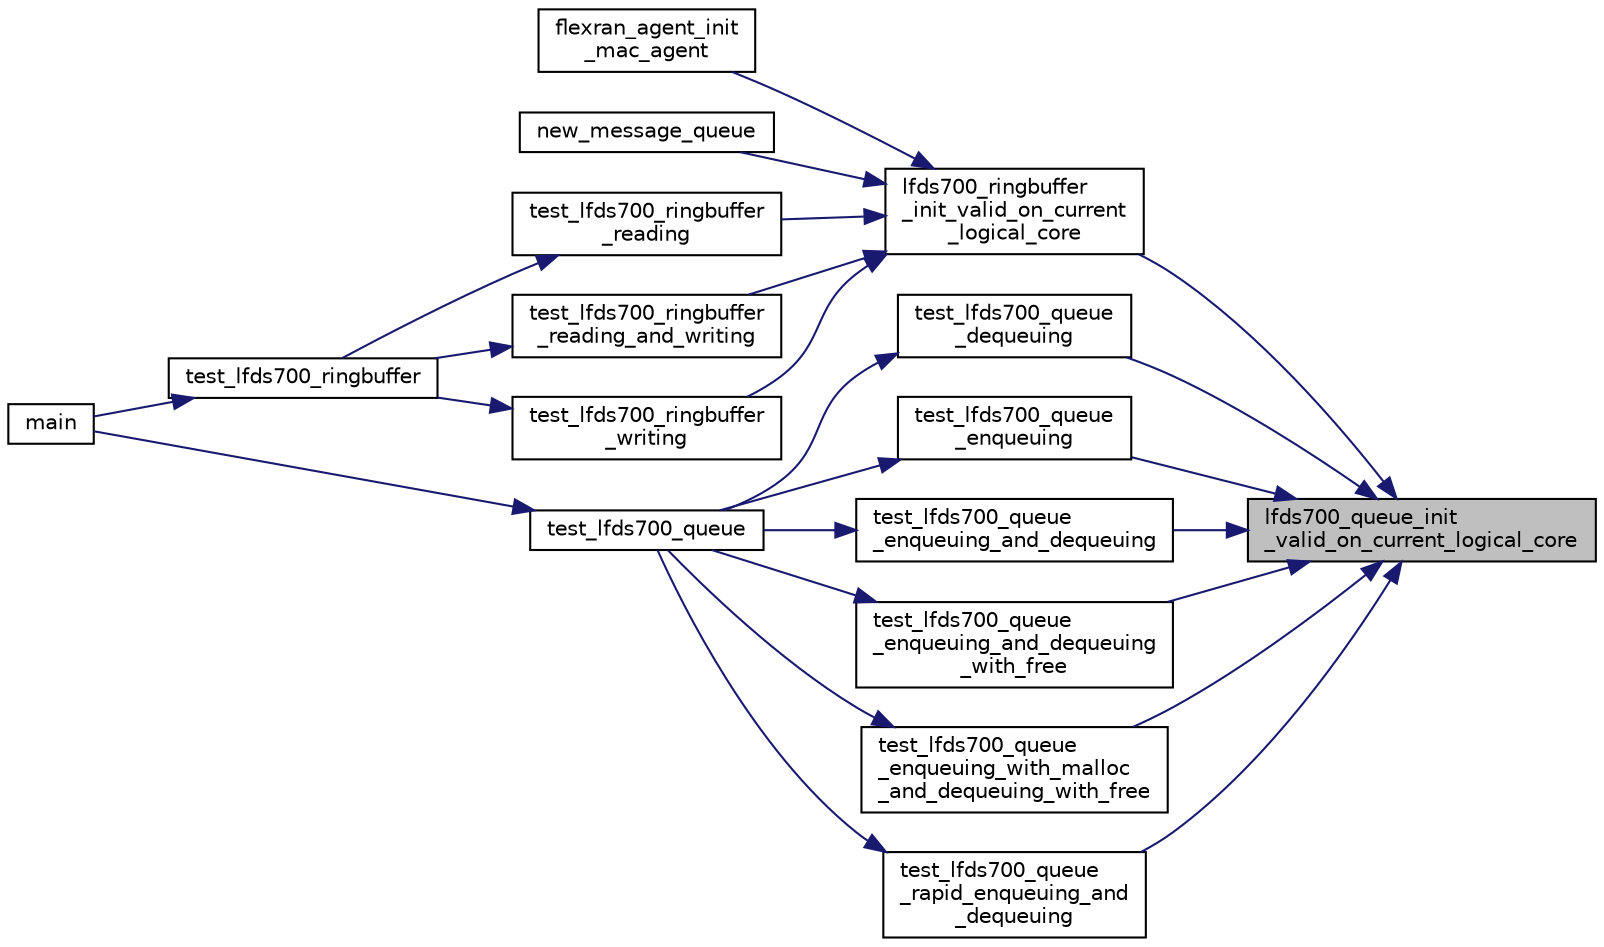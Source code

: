 digraph "lfds700_queue_init_valid_on_current_logical_core"
{
 // LATEX_PDF_SIZE
  edge [fontname="Helvetica",fontsize="10",labelfontname="Helvetica",labelfontsize="10"];
  node [fontname="Helvetica",fontsize="10",shape=record];
  rankdir="RL";
  Node1 [label="lfds700_queue_init\l_valid_on_current_logical_core",height=0.2,width=0.4,color="black", fillcolor="grey75", style="filled", fontcolor="black",tooltip=" "];
  Node1 -> Node2 [dir="back",color="midnightblue",fontsize="10",style="solid",fontname="Helvetica"];
  Node2 [label="lfds700_ringbuffer\l_init_valid_on_current\l_logical_core",height=0.2,width=0.4,color="black", fillcolor="white", style="filled",URL="$lfds700__ringbuffer__init_8c.html#ab5e1480d6c1b8846c0a1f3b21fd1b2de",tooltip=" "];
  Node2 -> Node3 [dir="back",color="midnightblue",fontsize="10",style="solid",fontname="Helvetica"];
  Node3 [label="flexran_agent_init\l_mac_agent",height=0.2,width=0.4,color="black", fillcolor="white", style="filled",URL="$flexran__agent__mac_8h.html#aad80966dd073eeaef24ccde4b600e599",tooltip=" "];
  Node2 -> Node4 [dir="back",color="midnightblue",fontsize="10",style="solid",fontname="Helvetica"];
  Node4 [label="new_message_queue",height=0.2,width=0.4,color="black", fillcolor="white", style="filled",URL="$ringbuffer__queue_8h.html#adc3bcd520309cc245f346865bf2d0773",tooltip=" "];
  Node2 -> Node5 [dir="back",color="midnightblue",fontsize="10",style="solid",fontname="Helvetica"];
  Node5 [label="test_lfds700_ringbuffer\l_reading",height=0.2,width=0.4,color="black", fillcolor="white", style="filled",URL="$test__lfds700__ringbuffer__reading_8c.html#a1f73c91d5a729d4f57ba0fd3d47a455b",tooltip=" "];
  Node5 -> Node6 [dir="back",color="midnightblue",fontsize="10",style="solid",fontname="Helvetica"];
  Node6 [label="test_lfds700_ringbuffer",height=0.2,width=0.4,color="black", fillcolor="white", style="filled",URL="$test__lfds700__ringbuffer_8c.html#a56f654cc3514aa7b71a1a0b6cf9e7a16",tooltip=" "];
  Node6 -> Node7 [dir="back",color="midnightblue",fontsize="10",style="solid",fontname="Helvetica"];
  Node7 [label="main",height=0.2,width=0.4,color="black", fillcolor="white", style="filled",URL="$UTIL_2LFDS_2liblfds7_80_80_2test_2src_2main_8c.html#a3c04138a5bfe5d72780bb7e82a18e627",tooltip=" "];
  Node2 -> Node8 [dir="back",color="midnightblue",fontsize="10",style="solid",fontname="Helvetica"];
  Node8 [label="test_lfds700_ringbuffer\l_reading_and_writing",height=0.2,width=0.4,color="black", fillcolor="white", style="filled",URL="$test__lfds700__ringbuffer__reading__and__writing_8c.html#a5bea244c67d9fdc1d2c619381b6ca1ef",tooltip=" "];
  Node8 -> Node6 [dir="back",color="midnightblue",fontsize="10",style="solid",fontname="Helvetica"];
  Node2 -> Node9 [dir="back",color="midnightblue",fontsize="10",style="solid",fontname="Helvetica"];
  Node9 [label="test_lfds700_ringbuffer\l_writing",height=0.2,width=0.4,color="black", fillcolor="white", style="filled",URL="$test__lfds700__ringbuffer__writing_8c.html#ac69e91648dea738f7d25fa04f368ce85",tooltip=" "];
  Node9 -> Node6 [dir="back",color="midnightblue",fontsize="10",style="solid",fontname="Helvetica"];
  Node1 -> Node10 [dir="back",color="midnightblue",fontsize="10",style="solid",fontname="Helvetica"];
  Node10 [label="test_lfds700_queue\l_dequeuing",height=0.2,width=0.4,color="black", fillcolor="white", style="filled",URL="$test__lfds700__queue__dequeuing_8c.html#a1be573bca879155313571a0325976061",tooltip=" "];
  Node10 -> Node11 [dir="back",color="midnightblue",fontsize="10",style="solid",fontname="Helvetica"];
  Node11 [label="test_lfds700_queue",height=0.2,width=0.4,color="black", fillcolor="white", style="filled",URL="$test__lfds700__queue_8c.html#a677b7e16b0c961029a7a557e43111836",tooltip=" "];
  Node11 -> Node7 [dir="back",color="midnightblue",fontsize="10",style="solid",fontname="Helvetica"];
  Node1 -> Node12 [dir="back",color="midnightblue",fontsize="10",style="solid",fontname="Helvetica"];
  Node12 [label="test_lfds700_queue\l_enqueuing",height=0.2,width=0.4,color="black", fillcolor="white", style="filled",URL="$test__lfds700__queue__enqueuing_8c.html#a1b23ba1c22996399dbe23b71e30e9cdc",tooltip=" "];
  Node12 -> Node11 [dir="back",color="midnightblue",fontsize="10",style="solid",fontname="Helvetica"];
  Node1 -> Node13 [dir="back",color="midnightblue",fontsize="10",style="solid",fontname="Helvetica"];
  Node13 [label="test_lfds700_queue\l_enqueuing_and_dequeuing",height=0.2,width=0.4,color="black", fillcolor="white", style="filled",URL="$test__lfds700__queue__enqueuing__and__dequeuing_8c.html#a230c287145bfb7219779d383a64b1ffe",tooltip=" "];
  Node13 -> Node11 [dir="back",color="midnightblue",fontsize="10",style="solid",fontname="Helvetica"];
  Node1 -> Node14 [dir="back",color="midnightblue",fontsize="10",style="solid",fontname="Helvetica"];
  Node14 [label="test_lfds700_queue\l_enqueuing_and_dequeuing\l_with_free",height=0.2,width=0.4,color="black", fillcolor="white", style="filled",URL="$test__lfds700__queue__enqueuing__and__dequeuing__with__free_8c.html#a3fc7af781c0bf0cd57da393284d8c171",tooltip=" "];
  Node14 -> Node11 [dir="back",color="midnightblue",fontsize="10",style="solid",fontname="Helvetica"];
  Node1 -> Node15 [dir="back",color="midnightblue",fontsize="10",style="solid",fontname="Helvetica"];
  Node15 [label="test_lfds700_queue\l_enqueuing_with_malloc\l_and_dequeuing_with_free",height=0.2,width=0.4,color="black", fillcolor="white", style="filled",URL="$test__lfds700__queue__enqueuing__with__malloc__and__dequeuing__with__free_8c.html#a6af7cef0f1b4c3e9e629b75d40b23c19",tooltip=" "];
  Node15 -> Node11 [dir="back",color="midnightblue",fontsize="10",style="solid",fontname="Helvetica"];
  Node1 -> Node16 [dir="back",color="midnightblue",fontsize="10",style="solid",fontname="Helvetica"];
  Node16 [label="test_lfds700_queue\l_rapid_enqueuing_and\l_dequeuing",height=0.2,width=0.4,color="black", fillcolor="white", style="filled",URL="$test__lfds700__queue__rapid__enqueuing__and__dequeuing_8c.html#a33c3d32d652c69e7f0e7123fea03b264",tooltip=" "];
  Node16 -> Node11 [dir="back",color="midnightblue",fontsize="10",style="solid",fontname="Helvetica"];
}
